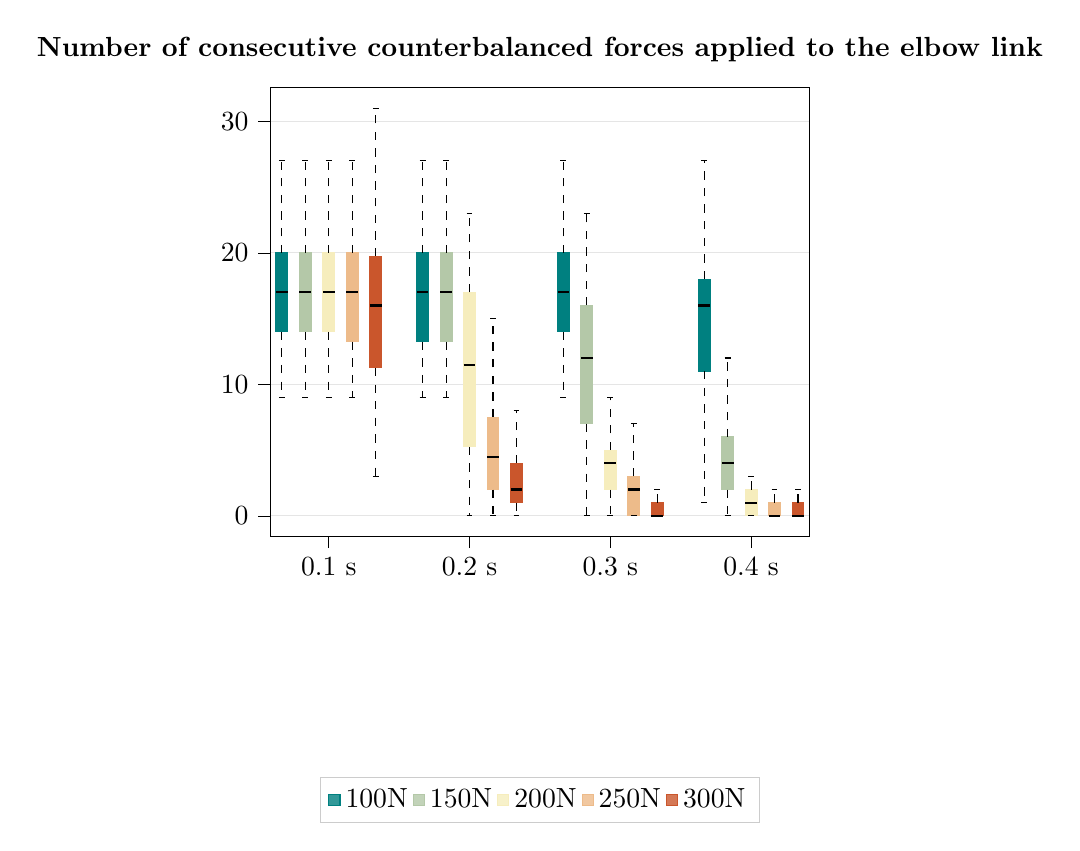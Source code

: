 % This file was created by tikzplotlib v0.9.8.
\begin{tikzpicture}

\definecolor{color0}{rgb}{0,0.502,0.502}
\definecolor{color1}{rgb}{0.706,0.784,0.659}
\definecolor{color2}{rgb}{0.965,0.929,0.741}
\definecolor{color3}{rgb}{0.929,0.733,0.541}
\definecolor{color4}{rgb}{0.792,0.337,0.173}

\begin{axis}[
legend cell align={left},
legend columns=5,
legend style={
  fill opacity=0.8,
  draw opacity=1,
  text opacity=1,
  at={(0.5,-0.64)},
  anchor=south,
  draw=white!80!black
},
legend image post style={only marks, mark=square*},
tick align=outside,
tick pos=left,
title={\textbf{Number of consecutive counterbalanced forces applied to the elbow link}},
x grid style={white!69.02!black},
xmin=0.5, xmax=23.5,
xtick style={color=black},
xtick={3,9,15,21},
xticklabels={0.1 s,0.2 s,0.3 s,0.4 s},
y grid style={white!90!black},
ymajorgrids,
ymin=-1.55, ymax=32.55,
ytick style={color=black}
]
\addplot [color0, fill=color0]
table {%
0.75 14
1.25 14
1.25 20
0.75 20
0.75 14
};
\addlegendentry{100N}
\addplot [black, dashed, forget plot]
table {%
1 14
1 9
};
\addplot [black, dashed, forget plot]
table {%
1 20
1 27
};
\addplot [black, forget plot]
table {%
0.875 9
1.125 9
};
\addplot [black, forget plot]
table {%
0.875 27
1.125 27
};
\addplot [color1, fill=color1]
table {%
1.75 14
2.25 14
2.25 20
1.75 20
1.75 14
};
\addlegendentry{150N}
\addplot [black, dashed, forget plot]
table {%
2 14
2 9
};
\addplot [black, dashed, forget plot]
table {%
2 20
2 27
};
\addplot [black, forget plot]
table {%
1.875 9
2.125 9
};
\addplot [black, forget plot]
table {%
1.875 27
2.125 27
};
\addplot [color2, fill=color2]
table {%
2.75 14
3.25 14
3.25 20
2.75 20
2.75 14
};
\addlegendentry{200N}
\addplot [black, dashed, forget plot]
table {%
3 14
3 9
};
\addplot [black, dashed, forget plot]
table {%
3 20
3 27
};
\addplot [black, forget plot]
table {%
2.875 9
3.125 9
};
\addplot [black, forget plot]
table {%
2.875 27
3.125 27
};
\addplot [color3, fill=color3]
table {%
3.75 13.25
4.25 13.25
4.25 20
3.75 20
3.75 13.25
};
\addlegendentry{250N}
\addplot [black, dashed, forget plot]
table {%
4 13.25
4 9
};
\addplot [black, dashed, forget plot]
table {%
4 20
4 27
};
\addplot [black, forget plot]
table {%
3.875 9
4.125 9
};
\addplot [black, forget plot]
table {%
3.875 27
4.125 27
};
\addplot [color4, fill=color4]
table {%
4.75 11.25
5.25 11.25
5.25 19.75
4.75 19.75
4.75 11.25
};
\addlegendentry{300N}
\addplot [black, dashed, forget plot]
table {%
5 11.25
5 3
};
\addplot [black, dashed, forget plot]
table {%
5 19.75
5 31
};
\addplot [black, forget plot]
table {%
4.875 3
5.125 3
};
\addplot [black, forget plot]
table {%
4.875 31
5.125 31
};
\addplot [color0, fill=color0, forget plot]
table {%
6.75 13.25
7.25 13.25
7.25 20
6.75 20
6.75 13.25
};
\addplot [black, dashed, forget plot]
table {%
7 13.25
7 9
};
\addplot [black, dashed, forget plot]
table {%
7 20
7 27
};
\addplot [black, forget plot]
table {%
6.875 9
7.125 9
};
\addplot [black, forget plot]
table {%
6.875 27
7.125 27
};
\addplot [color1, fill=color1, forget plot]
table {%
7.75 13.25
8.25 13.25
8.25 20
7.75 20
7.75 13.25
};
\addplot [black, dashed, forget plot]
table {%
8 13.25
8 9
};
\addplot [black, dashed, forget plot]
table {%
8 20
8 27
};
\addplot [black, forget plot]
table {%
7.875 9
8.125 9
};
\addplot [black, forget plot]
table {%
7.875 27
8.125 27
};
\addplot [color2, fill=color2, forget plot]
table {%
8.75 5.25
9.25 5.25
9.25 17
8.75 17
8.75 5.25
};
\addplot [black, dashed, forget plot]
table {%
9 5.25
9 0
};
\addplot [black, dashed, forget plot]
table {%
9 17
9 23
};
\addplot [black, forget plot]
table {%
8.875 0
9.125 0
};
\addplot [black, forget plot]
table {%
8.875 23
9.125 23
};
\addplot [color3, fill=color3, forget plot]
table {%
9.75 2
10.25 2
10.25 7.5
9.75 7.5
9.75 2
};
\addplot [black, dashed, forget plot]
table {%
10 2
10 0
};
\addplot [black, dashed, forget plot]
table {%
10 7.5
10 15
};
\addplot [black, forget plot]
table {%
9.875 0
10.125 0
};
\addplot [black, forget plot]
table {%
9.875 15
10.125 15
};
\addplot [color4, fill=color4, forget plot]
table {%
10.75 1
11.25 1
11.25 4
10.75 4
10.75 1
};
\addplot [black, dashed, forget plot]
table {%
11 1
11 0
};
\addplot [black, dashed, forget plot]
table {%
11 4
11 8
};
\addplot [black, forget plot]
table {%
10.875 0
11.125 0
};
\addplot [black, forget plot]
table {%
10.875 8
11.125 8
};
\addplot [color0, fill=color0, forget plot]
table {%
12.75 14
13.25 14
13.25 20
12.75 20
12.75 14
};
\addplot [black, dashed, forget plot]
table {%
13 14
13 9
};
\addplot [black, dashed, forget plot]
table {%
13 20
13 27
};
\addplot [black, forget plot]
table {%
12.875 9
13.125 9
};
\addplot [black, forget plot]
table {%
12.875 27
13.125 27
};
\addplot [color1, fill=color1, forget plot]
table {%
13.75 7
14.25 7
14.25 16
13.75 16
13.75 7
};
\addplot [black, dashed, forget plot]
table {%
14 7
14 0
};
\addplot [black, dashed, forget plot]
table {%
14 16
14 23
};
\addplot [black, forget plot]
table {%
13.875 0
14.125 0
};
\addplot [black, forget plot]
table {%
13.875 23
14.125 23
};
\addplot [color2, fill=color2, forget plot]
table {%
14.75 2
15.25 2
15.25 5
14.75 5
14.75 2
};
\addplot [black, dashed, forget plot]
table {%
15 2
15 0
};
\addplot [black, dashed, forget plot]
table {%
15 5
15 9
};
\addplot [black, forget plot]
table {%
14.875 0
15.125 0
};
\addplot [black, forget plot]
table {%
14.875 9
15.125 9
};
\addplot [color3, fill=color3, forget plot]
table {%
15.75 0
16.25 0
16.25 3
15.75 3
15.75 0
};
\addplot [black, dashed, forget plot]
table {%
16 0
16 0
};
\addplot [black, dashed, forget plot]
table {%
16 3
16 7
};
\addplot [black, forget plot]
table {%
15.875 0
16.125 0
};
\addplot [black, forget plot]
table {%
15.875 7
16.125 7
};
\addplot [color4, fill=color4, forget plot]
table {%
16.75 0
17.25 0
17.25 1
16.75 1
16.75 0
};
\addplot [black, dashed, forget plot]
table {%
17 0
17 0
};
\addplot [black, dashed, forget plot]
table {%
17 1
17 2
};
\addplot [black, forget plot]
table {%
16.875 0
17.125 0
};
\addplot [black, forget plot]
table {%
16.875 2
17.125 2
};
\addplot [color0, fill=color0, forget plot]
table {%
18.75 11
19.25 11
19.25 18
18.75 18
18.75 11
};
\addplot [black, dashed, forget plot]
table {%
19 11
19 1
};
\addplot [black, dashed, forget plot]
table {%
19 18
19 27
};
\addplot [black, forget plot]
table {%
18.875 1
19.125 1
};
\addplot [black, forget plot]
table {%
18.875 27
19.125 27
};
\addplot [color1, fill=color1, forget plot]
table {%
19.75 2
20.25 2
20.25 6
19.75 6
19.75 2
};
\addplot [black, dashed, forget plot]
table {%
20 2
20 0
};
\addplot [black, dashed, forget plot]
table {%
20 6
20 12
};
\addplot [black, forget plot]
table {%
19.875 0
20.125 0
};
\addplot [black, forget plot]
table {%
19.875 12
20.125 12
};
\addplot [color2, fill=color2, forget plot]
table {%
20.75 0
21.25 0
21.25 2
20.75 2
20.75 0
};
\addplot [black, dashed, forget plot]
table {%
21 0
21 0
};
\addplot [black, dashed, forget plot]
table {%
21 2
21 3
};
\addplot [black, forget plot]
table {%
20.875 0
21.125 0
};
\addplot [black, forget plot]
table {%
20.875 3
21.125 3
};
\addplot [color3, fill=color3, forget plot]
table {%
21.75 0
22.25 0
22.25 1
21.75 1
21.75 0
};
\addplot [black, dashed, forget plot]
table {%
22 0
22 0
};
\addplot [black, dashed, forget plot]
table {%
22 1
22 2
};
\addplot [black, forget plot]
table {%
21.875 0
22.125 0
};
\addplot [black, forget plot]
table {%
21.875 2
22.125 2
};
\addplot [color4, fill=color4, forget plot]
table {%
22.75 0
23.25 0
23.25 1
22.75 1
22.75 0
};
\addplot [black, dashed, forget plot]
table {%
23 0
23 0
};
\addplot [black, dashed, forget plot]
table {%
23 1
23 2
};
\addplot [black, forget plot]
table {%
22.875 0
23.125 0
};
\addplot [black, forget plot]
table {%
22.875 2
23.125 2
};
\addplot [thick, black, forget plot]
table {%
0.75 17
1.25 17
};
\addplot [thick, black, forget plot]
table {%
1.75 17
2.25 17
};
\addplot [thick, black, forget plot]
table {%
2.75 17
3.25 17
};
\addplot [thick, black, forget plot]
table {%
3.75 17
4.25 17
};
\addplot [thick, black, forget plot]
table {%
4.75 16
5.25 16
};
\addplot [thick, black, forget plot]
table {%
6.75 17
7.25 17
};
\addplot [thick, black, forget plot]
table {%
7.75 17
8.25 17
};
\addplot [thick, black, forget plot]
table {%
8.75 11.5
9.25 11.5
};
\addplot [thick, black, forget plot]
table {%
9.75 4.5
10.25 4.5
};
\addplot [thick, black, forget plot]
table {%
10.75 2
11.25 2
};
\addplot [thick, black, forget plot]
table {%
12.75 17
13.25 17
};
\addplot [thick, black, forget plot]
table {%
13.75 12
14.25 12
};
\addplot [thick, black, forget plot]
table {%
14.75 4
15.25 4
};
\addplot [thick, black, forget plot]
table {%
15.75 2
16.25 2
};
\addplot [thick, black, forget plot]
table {%
16.75 0
17.25 0
};
\addplot [thick, black, forget plot]
table {%
18.75 16
19.25 16
};
\addplot [thick, black, forget plot]
table {%
19.75 4
20.25 4
};
\addplot [thick, black, forget plot]
table {%
20.75 1
21.25 1
};
\addplot [thick, black, forget plot]
table {%
21.75 0
22.25 0
};
\addplot [thick, black, forget plot]
table {%
22.75 0
23.25 0
};
\end{axis}

\end{tikzpicture}
